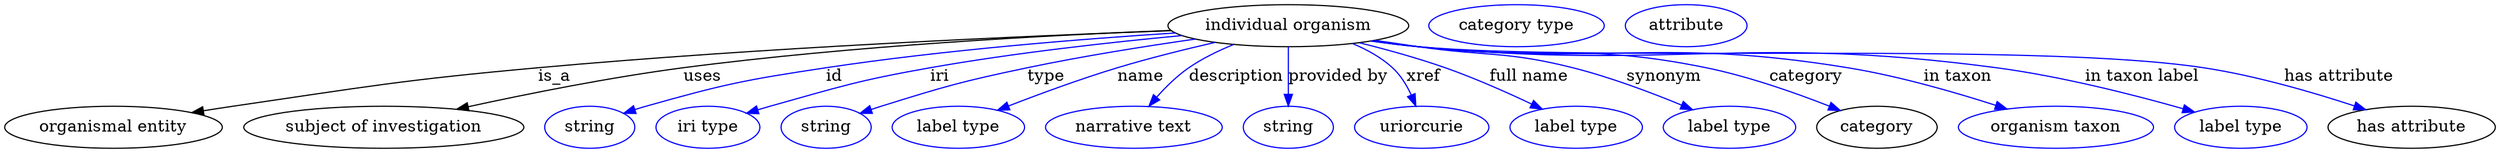 digraph {
	graph [bb="0,0,2128.4,123"];
	node [label="\N"];
	"individual organism"	[height=0.5,
		label="individual organism",
		pos="1096.9,105",
		width=2.8525];
	"organismal entity"	[height=0.5,
		pos="92.942,18",
		width=2.5817];
	"individual organism" -> "organismal entity"	[label=is_a,
		lp="470.94,61.5",
		pos="e,159.82,30.538 997.01,100.72 870.94,96.084 647.56,86.196 456.94,69 340.05,58.456 311.07,52.984 194.94,36 186.77,34.805 178.24,33.49 \
169.75,32.138"];
	"subject of investigation"	[height=0.5,
		pos="323.94,18",
		width=3.3219];
	"individual organism" -> "subject of investigation"	[label=uses,
		lp="597.44,61.5",
		pos="e,386.43,33.419 996.69,100.89 892.46,96.801 724.73,87.789 580.94,69 518.19,60.8 447.69,46.732 396.42,35.603"];
	id	[color=blue,
		height=0.5,
		label=string,
		pos="499.94,18",
		width=1.0652];
	"individual organism" -> id	[color=blue,
		label=id,
		lp="709.94,61.5",
		pos="e,528.94,29.954 1000.6,98.713 920.61,93.538 803.96,84.183 702.94,69 633.29,58.531 615.73,55.131 547.94,36 544.84,35.124 541.64,34.151 \
538.44,33.129",
		style=solid];
	iri	[color=blue,
		height=0.5,
		label="iri type",
		pos="600.94,18",
		width=1.2277];
	"individual organism" -> iri	[color=blue,
		label=iri,
		lp="798.94,61.5",
		pos="e,634.25,29.87 1006.1,96.593 945.03,90.879 862.8,81.777 790.94,69 729.7,58.112 714.86,52.681 654.94,36 651.37,35.006 647.68,33.935 \
643.98,32.833",
		style=solid];
	type	[color=blue,
		height=0.5,
		label=string,
		pos="701.94,18",
		width=1.0652];
	"individual organism" -> type	[color=blue,
		label=type,
		lp="889.94,61.5",
		pos="e,730.89,29.926 1017.4,93.53 974.66,87.403 921.21,78.922 873.94,69 817.71,57.197 803.79,53.122 748.94,36 746.19,35.139 743.35,34.215 \
740.51,33.259",
		style=solid];
	name	[color=blue,
		height=0.5,
		label="label type",
		pos="814.94,18",
		width=1.5707];
	"individual organism" -> name	[color=blue,
		label=name,
		lp="970.94,61.5",
		pos="e,848.38,32.541 1034.3,90.688 1008.4,84.725 978.01,77.19 950.94,69 919.31,59.43 884.33,46.515 857.77,36.209",
		style=solid];
	description	[color=blue,
		height=0.5,
		label="narrative text",
		pos="964.94,18",
		width=2.0943];
	"individual organism" -> description	[color=blue,
		label=description,
		lp="1052.4,61.5",
		pos="e,977.83,36.071 1050.1,88.861 1037.2,83.596 1023.5,76.97 1011.9,69 1001.9,62.064 992.33,52.657 984.51,43.873",
		style=solid];
	"provided by"	[color=blue,
		height=0.5,
		label=string,
		pos="1096.9,18",
		width=1.0652];
	"individual organism" -> "provided by"	[color=blue,
		label="provided by",
		lp="1139.4,61.5",
		pos="e,1096.9,36.175 1096.9,86.799 1096.9,75.163 1096.9,59.548 1096.9,46.237",
		style=solid];
	xref	[color=blue,
		height=0.5,
		label=uriorcurie,
		pos="1210.9,18",
		width=1.5887];
	"individual organism" -> xref	[color=blue,
		label=xref,
		lp="1212.4,61.5",
		pos="e,1205.9,36.263 1151.9,89.639 1164.1,84.575 1176.3,77.853 1185.9,69 1192.8,62.691 1198.1,54.052 1201.9,45.729",
		style=solid];
	"full name"	[color=blue,
		height=0.5,
		label="label type",
		pos="1342.9,18",
		width=1.5707];
	"individual organism" -> "full name"	[color=blue,
		label="full name",
		lp="1302.4,61.5",
		pos="e,1314,33.503 1157.6,90.398 1180.8,84.614 1207.3,77.285 1230.9,69 1256.1,60.151 1283.5,47.969 1304.9,37.845",
		style=solid];
	synonym	[color=blue,
		height=0.5,
		label="label type",
		pos="1473.9,18",
		width=1.5707];
	"individual organism" -> synonym	[color=blue,
		label=synonym,
		lp="1417.9,61.5",
		pos="e,1442.4,33.061 1171,92.492 1183.3,90.622 1196,88.732 1207.9,87 1266.5,78.518 1282.5,83.438 1339.9,69 1371.9,60.973 1406.7,47.852 \
1432.8,37.065",
		style=solid];
	category	[height=0.5,
		pos="1599.9,18",
		width=1.4263];
	"individual organism" -> category	[color=blue,
		label=category,
		lp="1539.4,61.5",
		pos="e,1568.7,32.326 1169.1,92.107 1182,90.219 1195.3,88.423 1207.9,87 1316.9,74.692 1346.5,90.94 1453.9,69 1490.5,61.533 1530.5,47.394 \
1559.4,36.052",
		style=solid];
	"in taxon"	[color=blue,
		height=0.5,
		label="organism taxon",
		pos="1752.9,18",
		width=2.3109];
	"individual organism" -> "in taxon"	[color=blue,
		label="in taxon",
		lp="1668.9,61.5",
		pos="e,1711.1,33.638 1168.2,91.983 1181.4,90.073 1195,88.301 1207.9,87 1370.4,70.617 1413.8,95.247 1574.9,69 1618.4,61.926 1666.3,48.087 \
1701.5,36.759",
		style=solid];
	"in taxon label"	[color=blue,
		height=0.5,
		label="label type",
		pos="1910.9,18",
		width=1.5707];
	"individual organism" -> "in taxon label"	[color=blue,
		label="in taxon label",
		lp="1826.4,61.5",
		pos="e,1871.3,31.065 1167.8,91.893 1181.1,89.979 1194.9,88.229 1207.9,87 1426.7,66.335 1484.1,97.831 1701.9,69 1757.4,61.657 1819.6,45.757 \
1861.6,33.846",
		style=solid];
	"has attribute"	[height=0.5,
		pos="2056.9,18",
		width=1.9859];
	"individual organism" -> "has attribute"	[color=blue,
		label="has attribute",
		lp="1994.9,61.5",
		pos="e,2017.6,33.079 1167.2,91.876 1180.7,89.938 1194.7,88.184 1207.9,87 1356.5,73.683 1731.5,91.34 1878.9,69 1923.5,62.255 1972.7,47.884 \
2008,36.272",
		style=solid];
	"named thing_category"	[color=blue,
		height=0.5,
		label="category type",
		pos="1291.9,105",
		width=2.0762];
	"organismal entity_has attribute"	[color=blue,
		height=0.5,
		label=attribute,
		pos="1436.9,105",
		width=1.4443];
}
